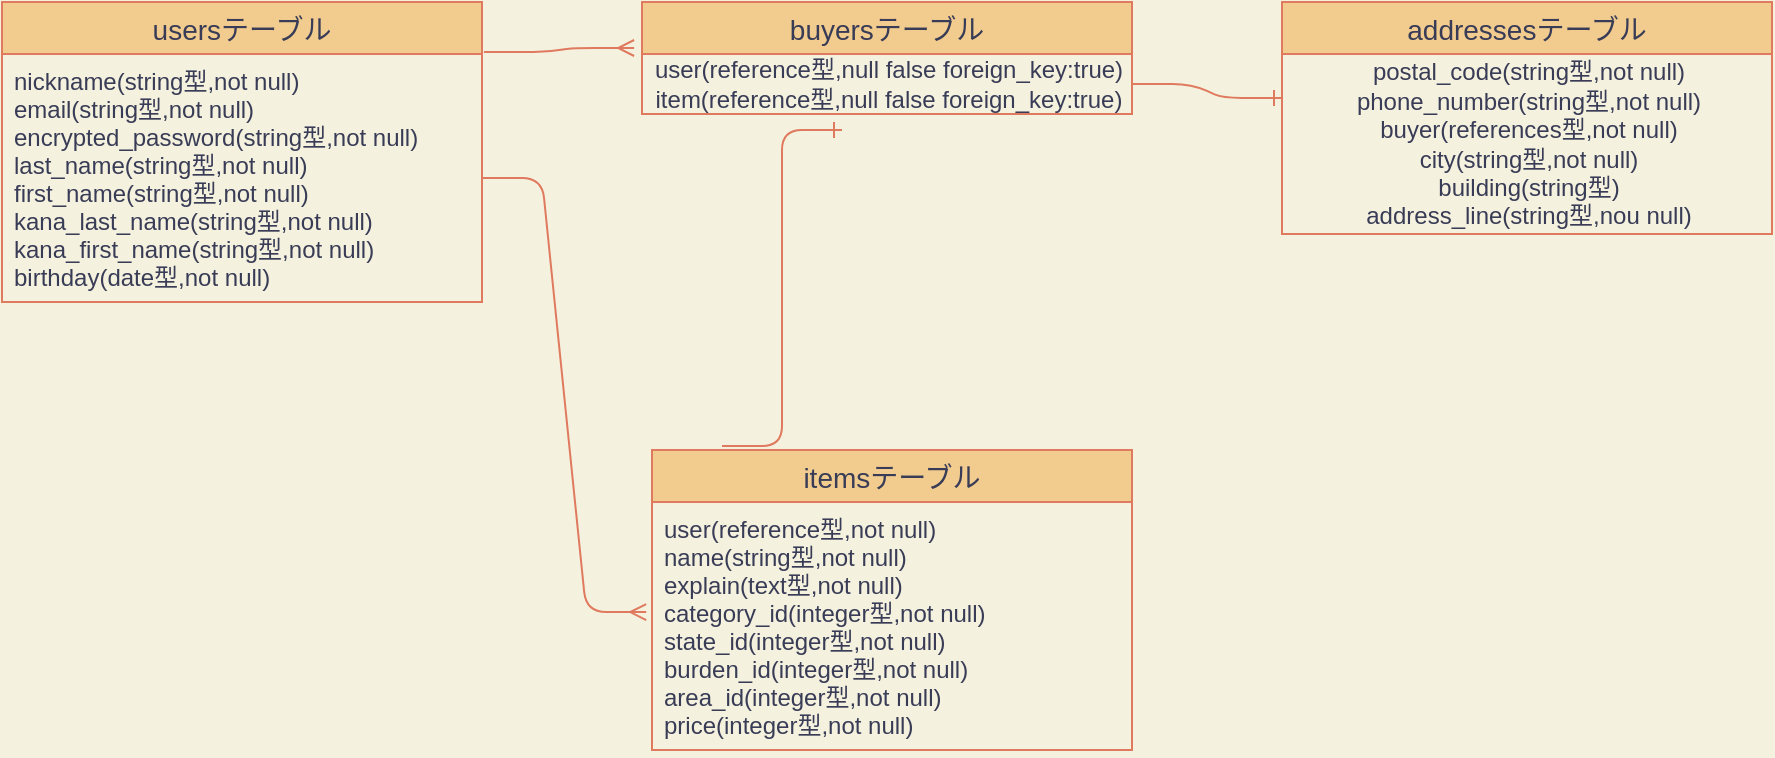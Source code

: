 <mxfile>
    <diagram id="XtLrUhs6deSbKHUcR9W-" name="ページ1">
        <mxGraphModel dx="511" dy="545" grid="1" gridSize="10" guides="1" tooltips="1" connect="0" arrows="1" fold="1" page="1" pageScale="1" pageWidth="827" pageHeight="1169" background="#F4F1DE" math="0" shadow="0">
            <root>
                <mxCell id="0"/>
                <mxCell id="1" parent="0"/>
                <mxCell id="VQhjyS-BpzeSPeoGTame-144" value="usersテーブル" style="swimlane;fontStyle=0;childLayout=stackLayout;horizontal=1;startSize=26;horizontalStack=0;resizeParent=1;resizeParentMax=0;resizeLast=0;collapsible=1;marginBottom=0;align=center;fontSize=14;fillColor=#F2CC8F;strokeColor=#E07A5F;fontColor=#393C56;" vertex="1" parent="1">
                    <mxGeometry y="336" width="240" height="150" as="geometry"/>
                </mxCell>
                <mxCell id="VQhjyS-BpzeSPeoGTame-147" value="nickname(string型,not null)&#10;email(string型,not null)&#10;encrypted_password(string型,not null)&#10;last_name(string型,not null)&#10;first_name(string型,not null)&#10;kana_last_name(string型,not null)&#10;kana_first_name(string型,not null)&#10;birthday(date型,not null)" style="text;strokeColor=none;fillColor=none;spacingLeft=4;spacingRight=4;overflow=hidden;rotatable=0;points=[[0,0.5],[1,0.5]];portConstraint=eastwest;fontSize=12;fontColor=#393C56;" vertex="1" parent="VQhjyS-BpzeSPeoGTame-144">
                    <mxGeometry y="26" width="240" height="124" as="geometry"/>
                </mxCell>
                <mxCell id="VQhjyS-BpzeSPeoGTame-157" value="itemsテーブル" style="swimlane;fontStyle=0;childLayout=stackLayout;horizontal=1;startSize=26;horizontalStack=0;resizeParent=1;resizeParentMax=0;resizeLast=0;collapsible=1;marginBottom=0;align=center;fontSize=14;fillColor=#F2CC8F;strokeColor=#E07A5F;fontColor=#393C56;" vertex="1" parent="1">
                    <mxGeometry x="325" y="560" width="240" height="150" as="geometry"/>
                </mxCell>
                <mxCell id="VQhjyS-BpzeSPeoGTame-158" value="user(reference型,not null)&#10;name(string型,not null)&#10;explain(text型,not null)&#10;category_id(integer型,not null)&#10;state_id(integer型,not null)&#10;burden_id(integer型,not null)&#10;area_id(integer型,not null)&#10;price(integer型,not null)" style="text;strokeColor=none;fillColor=none;spacingLeft=4;spacingRight=4;overflow=hidden;rotatable=0;points=[[0,0.5],[1,0.5]];portConstraint=eastwest;fontSize=12;fontColor=#393C56;" vertex="1" parent="VQhjyS-BpzeSPeoGTame-157">
                    <mxGeometry y="26" width="240" height="124" as="geometry"/>
                </mxCell>
                <mxCell id="VQhjyS-BpzeSPeoGTame-160" value="buyersテーブル" style="swimlane;fontStyle=0;childLayout=stackLayout;horizontal=1;startSize=26;horizontalStack=0;resizeParent=1;resizeParentMax=0;resizeLast=0;collapsible=1;marginBottom=0;align=center;fontSize=14;fillColor=#F2CC8F;strokeColor=#E07A5F;fontColor=#393C56;" vertex="1" parent="1">
                    <mxGeometry x="320" y="336" width="245" height="56" as="geometry"/>
                </mxCell>
                <mxCell id="VQhjyS-BpzeSPeoGTame-162" value="user(reference型,null false foreign_key:true)&lt;br&gt;item(reference型,null false foreign_key:true)&lt;br&gt;" style="text;html=1;align=center;verticalAlign=middle;resizable=0;points=[];autosize=1;fontColor=#393C56;" vertex="1" parent="VQhjyS-BpzeSPeoGTame-160">
                    <mxGeometry y="26" width="245" height="30" as="geometry"/>
                </mxCell>
                <mxCell id="VQhjyS-BpzeSPeoGTame-163" value="addressesテーブル" style="swimlane;fontStyle=0;childLayout=stackLayout;horizontal=1;startSize=26;horizontalStack=0;resizeParent=1;resizeParentMax=0;resizeLast=0;collapsible=1;marginBottom=0;align=center;fontSize=14;fillColor=#F2CC8F;strokeColor=#E07A5F;fontColor=#393C56;" vertex="1" parent="1">
                    <mxGeometry x="640" y="336" width="245" height="116" as="geometry"/>
                </mxCell>
                <mxCell id="VQhjyS-BpzeSPeoGTame-164" value="postal_code(string型,not null)&lt;br&gt;phone_number(string型,not null)&lt;br&gt;buyer(references型,not null)&lt;br&gt;city(string型,not null)&lt;br&gt;building(string型)&lt;br&gt;address_line(string型,nou null)&lt;br&gt;" style="text;html=1;align=center;verticalAlign=middle;resizable=0;points=[];autosize=1;strokeColor=none;fontColor=#393C56;" vertex="1" parent="VQhjyS-BpzeSPeoGTame-163">
                    <mxGeometry y="26" width="245" height="90" as="geometry"/>
                </mxCell>
                <mxCell id="VQhjyS-BpzeSPeoGTame-169" value="" style="edgeStyle=entityRelationEdgeStyle;fontSize=12;html=1;endArrow=ERmany;entryX=-0.012;entryY=0.444;entryDx=0;entryDy=0;entryPerimeter=0;labelBackgroundColor=#F4F1DE;strokeColor=#E07A5F;fontColor=#393C56;" edge="1" parent="1" source="VQhjyS-BpzeSPeoGTame-147" target="VQhjyS-BpzeSPeoGTame-158">
                    <mxGeometry width="100" height="100" relative="1" as="geometry">
                        <mxPoint x="210" y="640" as="sourcePoint"/>
                        <mxPoint x="110" y="700" as="targetPoint"/>
                    </mxGeometry>
                </mxCell>
                <mxCell id="VQhjyS-BpzeSPeoGTame-170" value="" style="edgeStyle=entityRelationEdgeStyle;fontSize=12;html=1;endArrow=ERmany;entryX=-0.016;entryY=-0.1;entryDx=0;entryDy=0;entryPerimeter=0;exitX=1.004;exitY=-0.008;exitDx=0;exitDy=0;exitPerimeter=0;labelBackgroundColor=#F4F1DE;strokeColor=#E07A5F;fontColor=#393C56;" edge="1" parent="1" source="VQhjyS-BpzeSPeoGTame-147" target="VQhjyS-BpzeSPeoGTame-162">
                    <mxGeometry width="100" height="100" relative="1" as="geometry">
                        <mxPoint x="240" y="450" as="sourcePoint"/>
                        <mxPoint x="340" y="350" as="targetPoint"/>
                    </mxGeometry>
                </mxCell>
                <mxCell id="VQhjyS-BpzeSPeoGTame-172" value="" style="edgeStyle=entityRelationEdgeStyle;fontSize=12;html=1;endArrow=ERone;endFill=1;entryX=0;entryY=0.244;entryDx=0;entryDy=0;entryPerimeter=0;labelBackgroundColor=#F4F1DE;strokeColor=#E07A5F;fontColor=#393C56;" edge="1" parent="1" source="VQhjyS-BpzeSPeoGTame-162" target="VQhjyS-BpzeSPeoGTame-164">
                    <mxGeometry width="100" height="100" relative="1" as="geometry">
                        <mxPoint x="420" y="490" as="sourcePoint"/>
                        <mxPoint x="552.5" y="510" as="targetPoint"/>
                    </mxGeometry>
                </mxCell>
                <mxCell id="VQhjyS-BpzeSPeoGTame-173" value="" style="edgeStyle=entityRelationEdgeStyle;fontSize=12;html=1;endArrow=ERone;endFill=1;labelBackgroundColor=#F4F1DE;strokeColor=#E07A5F;fontColor=#393C56;" edge="1" parent="1">
                    <mxGeometry width="100" height="100" relative="1" as="geometry">
                        <mxPoint x="360" y="558" as="sourcePoint"/>
                        <mxPoint x="420" y="400" as="targetPoint"/>
                    </mxGeometry>
                </mxCell>
            </root>
        </mxGraphModel>
    </diagram>
</mxfile>